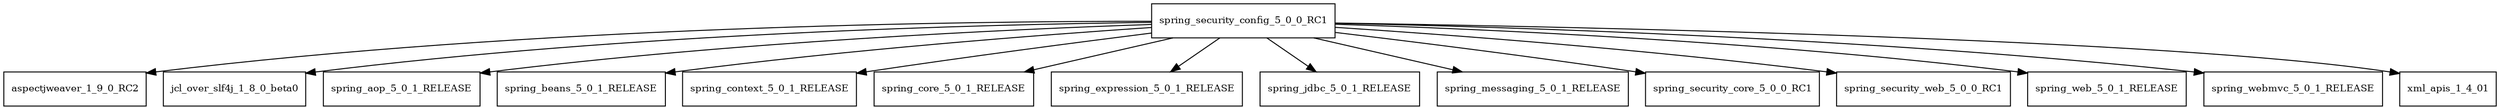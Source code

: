 digraph spring_security_config_5_0_0_RC1_dependencies {
  node [shape = box, fontsize=10.0];
  spring_security_config_5_0_0_RC1 -> aspectjweaver_1_9_0_RC2;
  spring_security_config_5_0_0_RC1 -> jcl_over_slf4j_1_8_0_beta0;
  spring_security_config_5_0_0_RC1 -> spring_aop_5_0_1_RELEASE;
  spring_security_config_5_0_0_RC1 -> spring_beans_5_0_1_RELEASE;
  spring_security_config_5_0_0_RC1 -> spring_context_5_0_1_RELEASE;
  spring_security_config_5_0_0_RC1 -> spring_core_5_0_1_RELEASE;
  spring_security_config_5_0_0_RC1 -> spring_expression_5_0_1_RELEASE;
  spring_security_config_5_0_0_RC1 -> spring_jdbc_5_0_1_RELEASE;
  spring_security_config_5_0_0_RC1 -> spring_messaging_5_0_1_RELEASE;
  spring_security_config_5_0_0_RC1 -> spring_security_core_5_0_0_RC1;
  spring_security_config_5_0_0_RC1 -> spring_security_web_5_0_0_RC1;
  spring_security_config_5_0_0_RC1 -> spring_web_5_0_1_RELEASE;
  spring_security_config_5_0_0_RC1 -> spring_webmvc_5_0_1_RELEASE;
  spring_security_config_5_0_0_RC1 -> xml_apis_1_4_01;
}
